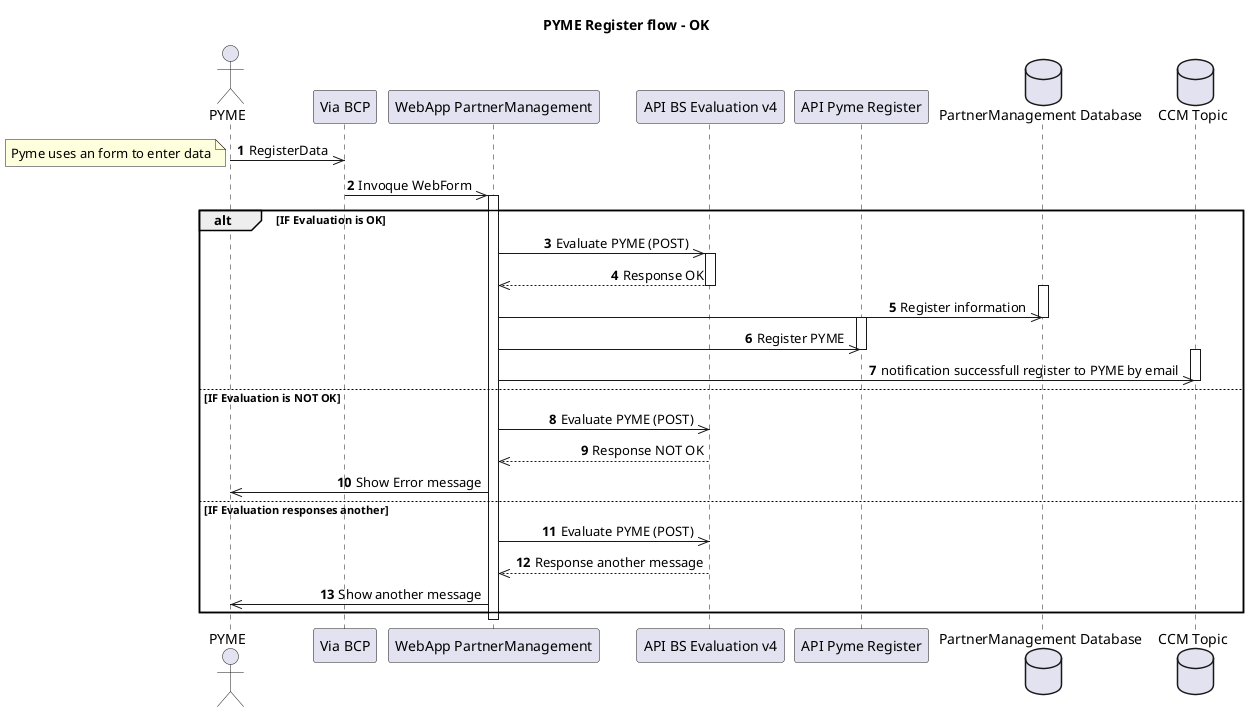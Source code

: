 @startuml EjemploPo
skinparam sequenceMessageAlign right

actor "PYME" as Pyme 
participant "Via BCP" as ViaBCP
participant "WebApp PartnerManagement" as WebAppPM
participant "API BS Evaluation v4" as APIBSEvaluationv4
participant "API Pyme Register" as APIPymeRegister
database "PartnerManagement Database" as BDPartnerManagement 
database "CCM Topic" as CcmTopic

title PYME Register flow - OK 
autonumber
Pyme ->> ViaBCP: RegisterData
note left: Pyme uses an form to enter data
ViaBCP ->> WebAppPM : Invoque WebForm 
activate WebAppPM
alt IF Evaluation is OK
    WebAppPM ->> APIBSEvaluationv4 : Evaluate PYME (POST)
    activate APIBSEvaluationv4
    APIBSEvaluationv4 -->> WebAppPM: Response OK
    deactivate APIBSEvaluationv4    
    activate BDPartnerManagement
    WebAppPM ->> BDPartnerManagement: Register information 
    deactivate BDPartnerManagement  
    activate APIPymeRegister
    WebAppPM ->> APIPymeRegister: Register PYME 
    deactivate APIPymeRegister
    activate CcmTopic
    WebAppPM ->>  CcmTopic: notification successfull register to PYME by email 
    deactivate CcmTopic
else IF Evaluation is NOT OK
    WebAppPM ->> APIBSEvaluationv4 : Evaluate PYME (POST)
    APIBSEvaluationv4 -->> WebAppPM: Response NOT OK
    WebAppPM  ->> Pyme : Show Error message
     
else IF Evaluation responses another 
    WebAppPM ->> APIBSEvaluationv4 : Evaluate PYME (POST)
    APIBSEvaluationv4 -->> WebAppPM: Response another message
    WebAppPM  ->> Pyme : Show another message
    
end
deactivate WebAppPM







